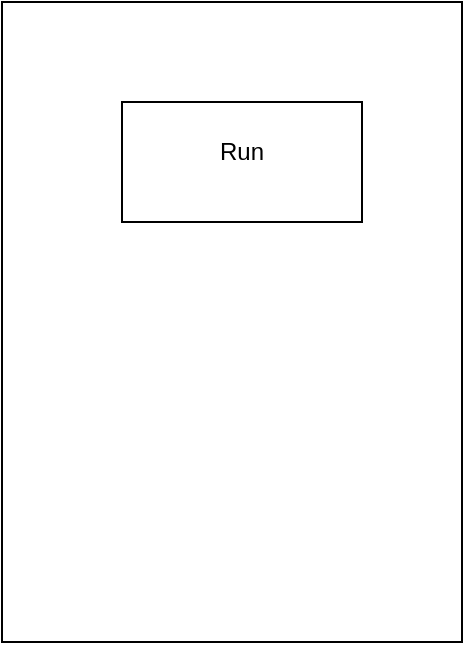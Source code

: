 <mxfile version="19.0.2" type="github">
  <diagram id="lDH8dOn5EeC3TFNrhBwo" name="Page-1">
    <mxGraphModel dx="946" dy="646" grid="1" gridSize="10" guides="1" tooltips="1" connect="1" arrows="1" fold="1" page="1" pageScale="1" pageWidth="827" pageHeight="1169" math="0" shadow="0">
      <root>
        <mxCell id="0" />
        <mxCell id="1" parent="0" />
        <mxCell id="H2gyoVn5jhSMq1rNVPaN-1" value="" style="rounded=0;whiteSpace=wrap;html=1;" vertex="1" parent="1">
          <mxGeometry x="160" y="160" width="230" height="320" as="geometry" />
        </mxCell>
        <mxCell id="H2gyoVn5jhSMq1rNVPaN-2" value="" style="rounded=0;whiteSpace=wrap;html=1;" vertex="1" parent="1">
          <mxGeometry x="220" y="210" width="120" height="60" as="geometry" />
        </mxCell>
        <mxCell id="H2gyoVn5jhSMq1rNVPaN-3" value="Run" style="text;html=1;strokeColor=none;fillColor=none;align=center;verticalAlign=middle;whiteSpace=wrap;rounded=0;" vertex="1" parent="1">
          <mxGeometry x="250" y="220" width="60" height="30" as="geometry" />
        </mxCell>
      </root>
    </mxGraphModel>
  </diagram>
</mxfile>

